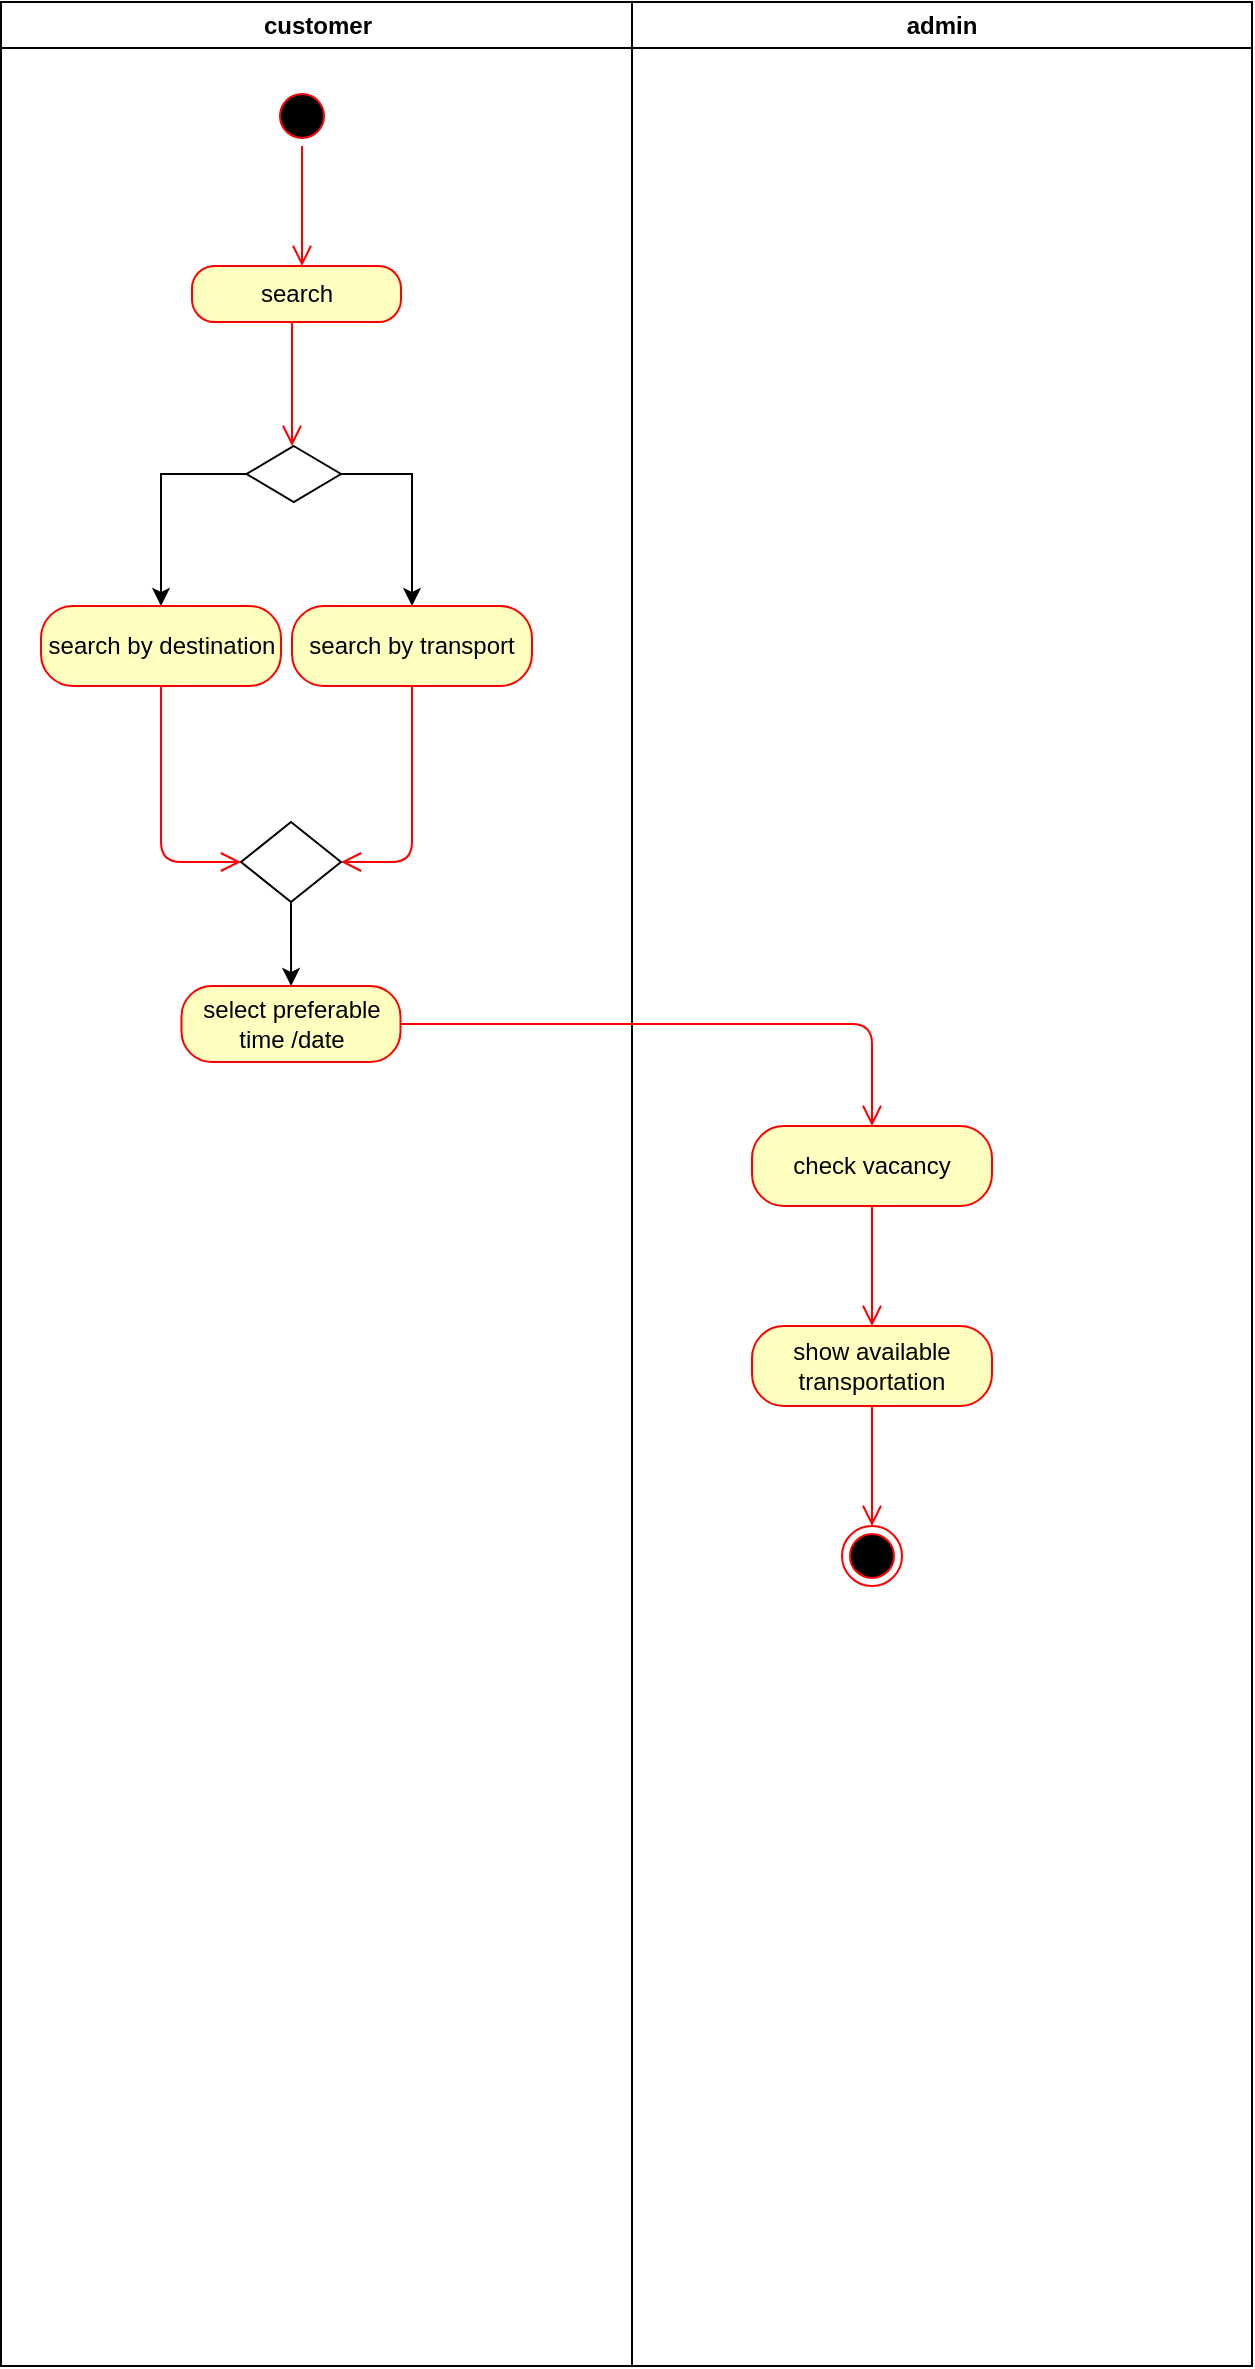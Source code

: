 <mxfile version="13.9.9" type="device" pages="3"><diagram name="Page-1" id="e7e014a7-5840-1c2e-5031-d8a46d1fe8dd"><mxGraphModel dx="868" dy="510" grid="1" gridSize="10" guides="1" tooltips="1" connect="1" arrows="1" fold="1" page="1" pageScale="1" pageWidth="1169" pageHeight="826" background="#ffffff" math="0" shadow="0"><root><mxCell id="0"/><mxCell id="1" parent="0"/><mxCell id="2" value="customer" style="swimlane;whiteSpace=wrap" parent="1" vertex="1"><mxGeometry x="164.5" y="128" width="315.5" height="1182" as="geometry"/></mxCell><mxCell id="qeOSUDJX1IPckVFcN7k8-5" value="" style="ellipse;html=1;shape=startState;fillColor=#000000;strokeColor=#ff0000;" parent="2" vertex="1"><mxGeometry x="135.5" y="42" width="30" height="30" as="geometry"/></mxCell><mxCell id="qeOSUDJX1IPckVFcN7k8-6" value="" style="edgeStyle=orthogonalEdgeStyle;html=1;verticalAlign=bottom;endArrow=open;endSize=8;strokeColor=#ff0000;" parent="2" source="qeOSUDJX1IPckVFcN7k8-5" edge="1"><mxGeometry relative="1" as="geometry"><mxPoint x="150.5" y="132" as="targetPoint"/><mxPoint x="150.5" y="62" as="sourcePoint"/><Array as="points"/></mxGeometry></mxCell><mxCell id="qeOSUDJX1IPckVFcN7k8-7" value="search" style="rounded=1;whiteSpace=wrap;html=1;arcSize=40;fontColor=#000000;fillColor=#ffffc0;strokeColor=#ff0000;" parent="2" vertex="1"><mxGeometry x="95.5" y="132" width="104.5" height="28" as="geometry"/></mxCell><mxCell id="qeOSUDJX1IPckVFcN7k8-8" value="" style="edgeStyle=orthogonalEdgeStyle;html=1;verticalAlign=bottom;endArrow=open;endSize=8;strokeColor=#ff0000;" parent="2" source="qeOSUDJX1IPckVFcN7k8-7" edge="1"><mxGeometry relative="1" as="geometry"><mxPoint x="145.5" y="222" as="targetPoint"/><Array as="points"><mxPoint x="146" y="191"/></Array></mxGeometry></mxCell><mxCell id="qeOSUDJX1IPckVFcN7k8-14" style="edgeStyle=orthogonalEdgeStyle;rounded=0;orthogonalLoop=1;jettySize=auto;html=1;exitX=0;exitY=0.5;exitDx=0;exitDy=0;entryX=0.5;entryY=0;entryDx=0;entryDy=0;" parent="2" source="qeOSUDJX1IPckVFcN7k8-9" target="qeOSUDJX1IPckVFcN7k8-12" edge="1"><mxGeometry relative="1" as="geometry"/></mxCell><mxCell id="qeOSUDJX1IPckVFcN7k8-15" style="edgeStyle=orthogonalEdgeStyle;rounded=0;orthogonalLoop=1;jettySize=auto;html=1;exitX=1;exitY=0.5;exitDx=0;exitDy=0;" parent="2" source="qeOSUDJX1IPckVFcN7k8-9" target="qeOSUDJX1IPckVFcN7k8-10" edge="1"><mxGeometry relative="1" as="geometry"/></mxCell><mxCell id="qeOSUDJX1IPckVFcN7k8-9" value="" style="rhombus;whiteSpace=wrap;html=1;" parent="2" vertex="1"><mxGeometry x="122.75" y="222" width="47.25" height="28" as="geometry"/></mxCell><mxCell id="qeOSUDJX1IPckVFcN7k8-12" value="search by destination" style="rounded=1;whiteSpace=wrap;html=1;arcSize=40;fontColor=#000000;fillColor=#ffffc0;strokeColor=#ff0000;" parent="2" vertex="1"><mxGeometry x="20" y="302" width="120" height="40" as="geometry"/></mxCell><mxCell id="qeOSUDJX1IPckVFcN7k8-13" value="" style="edgeStyle=orthogonalEdgeStyle;html=1;verticalAlign=bottom;endArrow=open;endSize=8;strokeColor=#ff0000;" parent="2" source="qeOSUDJX1IPckVFcN7k8-12" target="qeOSUDJX1IPckVFcN7k8-16" edge="1"><mxGeometry relative="1" as="geometry"><mxPoint x="115.5" y="422" as="targetPoint"/><Array as="points"><mxPoint x="80" y="430"/></Array></mxGeometry></mxCell><mxCell id="qeOSUDJX1IPckVFcN7k8-10" value="search by transport" style="rounded=1;whiteSpace=wrap;html=1;arcSize=40;fontColor=#000000;fillColor=#ffffc0;strokeColor=#ff0000;" parent="2" vertex="1"><mxGeometry x="145.5" y="302" width="120" height="40" as="geometry"/></mxCell><mxCell id="qeOSUDJX1IPckVFcN7k8-11" value="" style="edgeStyle=orthogonalEdgeStyle;html=1;verticalAlign=bottom;endArrow=open;endSize=8;strokeColor=#ff0000;entryX=1;entryY=0.5;entryDx=0;entryDy=0;" parent="2" source="qeOSUDJX1IPckVFcN7k8-10" target="qeOSUDJX1IPckVFcN7k8-16" edge="1"><mxGeometry relative="1" as="geometry"><mxPoint x="205.5" y="402" as="targetPoint"/></mxGeometry></mxCell><mxCell id="qeOSUDJX1IPckVFcN7k8-19" style="edgeStyle=orthogonalEdgeStyle;rounded=0;orthogonalLoop=1;jettySize=auto;html=1;exitX=0.5;exitY=1;exitDx=0;exitDy=0;" parent="2" source="qeOSUDJX1IPckVFcN7k8-16" target="qeOSUDJX1IPckVFcN7k8-17" edge="1"><mxGeometry relative="1" as="geometry"/></mxCell><mxCell id="qeOSUDJX1IPckVFcN7k8-16" value="" style="rhombus;whiteSpace=wrap;html=1;" parent="2" vertex="1"><mxGeometry x="120" y="410" width="50" height="40" as="geometry"/></mxCell><mxCell id="qeOSUDJX1IPckVFcN7k8-17" value="select preferable time /date" style="rounded=1;whiteSpace=wrap;html=1;arcSize=40;fontColor=#000000;fillColor=#ffffc0;strokeColor=#ff0000;" parent="2" vertex="1"><mxGeometry x="90.25" y="492" width="109.5" height="38" as="geometry"/></mxCell><mxCell id="3" value="admin" style="swimlane;whiteSpace=wrap;startSize=23;" parent="1" vertex="1"><mxGeometry x="480" y="128" width="310" height="1182" as="geometry"/></mxCell><mxCell id="qeOSUDJX1IPckVFcN7k8-20" value="check vacancy" style="rounded=1;whiteSpace=wrap;html=1;arcSize=40;fontColor=#000000;fillColor=#ffffc0;strokeColor=#ff0000;" parent="3" vertex="1"><mxGeometry x="60" y="562" width="120" height="40" as="geometry"/></mxCell><mxCell id="qeOSUDJX1IPckVFcN7k8-21" value="" style="edgeStyle=orthogonalEdgeStyle;html=1;verticalAlign=bottom;endArrow=open;endSize=8;strokeColor=#ff0000;" parent="3" source="qeOSUDJX1IPckVFcN7k8-20" edge="1"><mxGeometry relative="1" as="geometry"><mxPoint x="120" y="662" as="targetPoint"/></mxGeometry></mxCell><mxCell id="qeOSUDJX1IPckVFcN7k8-22" value="show available transportation" style="rounded=1;whiteSpace=wrap;html=1;arcSize=40;fontColor=#000000;fillColor=#ffffc0;strokeColor=#ff0000;" parent="3" vertex="1"><mxGeometry x="60" y="662" width="120" height="40" as="geometry"/></mxCell><mxCell id="qeOSUDJX1IPckVFcN7k8-23" value="" style="edgeStyle=orthogonalEdgeStyle;html=1;verticalAlign=bottom;endArrow=open;endSize=8;strokeColor=#ff0000;" parent="3" source="qeOSUDJX1IPckVFcN7k8-22" edge="1"><mxGeometry relative="1" as="geometry"><mxPoint x="120" y="762" as="targetPoint"/></mxGeometry></mxCell><mxCell id="qeOSUDJX1IPckVFcN7k8-24" value="" style="ellipse;html=1;shape=endState;fillColor=#000000;strokeColor=#ff0000;" parent="3" vertex="1"><mxGeometry x="105" y="762" width="30" height="30" as="geometry"/></mxCell><mxCell id="qeOSUDJX1IPckVFcN7k8-18" value="" style="edgeStyle=orthogonalEdgeStyle;html=1;verticalAlign=bottom;endArrow=open;endSize=8;strokeColor=#ff0000;entryX=0.5;entryY=0;entryDx=0;entryDy=0;" parent="1" source="qeOSUDJX1IPckVFcN7k8-17" target="qeOSUDJX1IPckVFcN7k8-20" edge="1"><mxGeometry relative="1" as="geometry"><mxPoint x="310" y="700" as="targetPoint"/></mxGeometry></mxCell></root></mxGraphModel></diagram><diagram id="DUa2So33EeLxDNttXJqI" name="Page-2"><mxGraphModel dx="868" dy="510" grid="1" gridSize="10" guides="1" tooltips="1" connect="1" arrows="1" fold="1" page="1" pageScale="1" pageWidth="850" pageHeight="1100" math="0" shadow="0"><root><mxCell id="S8MkwDy0rK4Bxry2hY4p-0"/><mxCell id="S8MkwDy0rK4Bxry2hY4p-1" parent="S8MkwDy0rK4Bxry2hY4p-0"/><mxCell id="S8MkwDy0rK4Bxry2hY4p-2" value="registered customer" style="swimlane;whiteSpace=wrap" parent="S8MkwDy0rK4Bxry2hY4p-1" vertex="1"><mxGeometry x="120" y="128" width="320" height="602" as="geometry"/></mxCell><mxCell id="cXTFLQsDy_EAc0htpzDO-0" value="" style="ellipse;html=1;shape=startState;fillColor=#000000;strokeColor=#ff0000;" parent="S8MkwDy0rK4Bxry2hY4p-2" vertex="1"><mxGeometry x="130" y="50" width="30" height="30" as="geometry"/></mxCell><mxCell id="cXTFLQsDy_EAc0htpzDO-1" value="" style="edgeStyle=orthogonalEdgeStyle;html=1;verticalAlign=bottom;endArrow=open;endSize=8;strokeColor=#ff0000;entryX=0.5;entryY=0;entryDx=0;entryDy=0;" parent="S8MkwDy0rK4Bxry2hY4p-2" target="cXTFLQsDy_EAc0htpzDO-2" edge="1"><mxGeometry relative="1" as="geometry"><mxPoint x="144.75" y="112" as="targetPoint"/><mxPoint x="145" y="72" as="sourcePoint"/><Array as="points"><mxPoint x="144.75" y="72"/><mxPoint x="144.75" y="72"/></Array></mxGeometry></mxCell><mxCell id="cXTFLQsDy_EAc0htpzDO-2" value="registration" style="rounded=1;whiteSpace=wrap;html=1;arcSize=40;fontColor=#000000;fillColor=#ffffc0;strokeColor=#ff0000;" parent="S8MkwDy0rK4Bxry2hY4p-2" vertex="1"><mxGeometry x="90" y="130" width="110" height="32" as="geometry"/></mxCell><mxCell id="cXTFLQsDy_EAc0htpzDO-3" value="" style="edgeStyle=orthogonalEdgeStyle;html=1;verticalAlign=bottom;endArrow=open;endSize=8;strokeColor=#ff0000;" parent="S8MkwDy0rK4Bxry2hY4p-2" source="cXTFLQsDy_EAc0htpzDO-2" edge="1"><mxGeometry relative="1" as="geometry"><mxPoint x="144.5" y="222" as="targetPoint"/></mxGeometry></mxCell><mxCell id="cXTFLQsDy_EAc0htpzDO-9" style="edgeStyle=orthogonalEdgeStyle;rounded=0;orthogonalLoop=1;jettySize=auto;html=1;exitX=0;exitY=0.5;exitDx=0;exitDy=0;strokeColor=#FF0000;endArrow=open;endFill=0;" parent="S8MkwDy0rK4Bxry2hY4p-2" source="cXTFLQsDy_EAc0htpzDO-4" target="cXTFLQsDy_EAc0htpzDO-5" edge="1"><mxGeometry relative="1" as="geometry"/></mxCell><mxCell id="cXTFLQsDy_EAc0htpzDO-10" style="edgeStyle=orthogonalEdgeStyle;rounded=0;orthogonalLoop=1;jettySize=auto;html=1;exitX=1;exitY=0.5;exitDx=0;exitDy=0;entryX=0.5;entryY=0;entryDx=0;entryDy=0;strokeColor=#FF0000;endArrow=open;endFill=0;" parent="S8MkwDy0rK4Bxry2hY4p-2" source="cXTFLQsDy_EAc0htpzDO-4" target="cXTFLQsDy_EAc0htpzDO-7" edge="1"><mxGeometry relative="1" as="geometry"/></mxCell><mxCell id="cXTFLQsDy_EAc0htpzDO-4" value="" style="rhombus;whiteSpace=wrap;html=1;strokeColor=#FF0000;" parent="S8MkwDy0rK4Bxry2hY4p-2" vertex="1"><mxGeometry x="124.5" y="222" width="40" height="38" as="geometry"/></mxCell><mxCell id="cXTFLQsDy_EAc0htpzDO-5" value="By email" style="rounded=1;whiteSpace=wrap;html=1;arcSize=40;fontColor=#000000;fillColor=#ffffc0;strokeColor=#ff0000;" parent="S8MkwDy0rK4Bxry2hY4p-2" vertex="1"><mxGeometry x="30" y="290" width="100" height="32" as="geometry"/></mxCell><mxCell id="cXTFLQsDy_EAc0htpzDO-6" value="" style="edgeStyle=orthogonalEdgeStyle;html=1;verticalAlign=bottom;endArrow=open;endSize=8;strokeColor=#ff0000;entryX=0;entryY=0.5;entryDx=0;entryDy=0;" parent="S8MkwDy0rK4Bxry2hY4p-2" source="cXTFLQsDy_EAc0htpzDO-5" target="HuJUpIb_npVlXWp3IgbH-0" edge="1"><mxGeometry relative="1" as="geometry"><mxPoint x="80" y="382" as="targetPoint"/></mxGeometry></mxCell><mxCell id="cXTFLQsDy_EAc0htpzDO-7" value="by phone no" style="rounded=1;whiteSpace=wrap;html=1;arcSize=40;fontColor=#000000;fillColor=#ffffc0;strokeColor=#ff0000;" parent="S8MkwDy0rK4Bxry2hY4p-2" vertex="1"><mxGeometry x="170" y="290" width="100" height="32" as="geometry"/></mxCell><mxCell id="cXTFLQsDy_EAc0htpzDO-8" value="" style="edgeStyle=orthogonalEdgeStyle;html=1;verticalAlign=bottom;endArrow=open;endSize=8;strokeColor=#ff0000;entryX=1;entryY=0.5;entryDx=0;entryDy=0;" parent="S8MkwDy0rK4Bxry2hY4p-2" source="cXTFLQsDy_EAc0htpzDO-7" target="HuJUpIb_npVlXWp3IgbH-0" edge="1"><mxGeometry relative="1" as="geometry"><mxPoint x="219.5" y="382" as="targetPoint"/></mxGeometry></mxCell><mxCell id="HuJUpIb_npVlXWp3IgbH-0" value="" style="rhombus;whiteSpace=wrap;html=1;strokeColor=#CC0000;" parent="S8MkwDy0rK4Bxry2hY4p-2" vertex="1"><mxGeometry x="130" y="372" width="40" height="30" as="geometry"/></mxCell><mxCell id="S8MkwDy0rK4Bxry2hY4p-3" value="admin" style="swimlane;whiteSpace=wrap" parent="S8MkwDy0rK4Bxry2hY4p-1" vertex="1"><mxGeometry x="440" y="128" width="270" height="602" as="geometry"/></mxCell><mxCell id="HuJUpIb_npVlXWp3IgbH-1" value="Confirm registration" style="rounded=1;whiteSpace=wrap;html=1;arcSize=40;fontColor=#000000;fillColor=#ffffc0;strokeColor=#ff0000;" parent="S8MkwDy0rK4Bxry2hY4p-3" vertex="1"><mxGeometry x="100.25" y="453" width="120" height="40" as="geometry"/></mxCell><mxCell id="HuJUpIb_npVlXWp3IgbH-2" value="" style="edgeStyle=orthogonalEdgeStyle;html=1;verticalAlign=bottom;endArrow=open;endSize=8;strokeColor=#ff0000;" parent="S8MkwDy0rK4Bxry2hY4p-3" source="HuJUpIb_npVlXWp3IgbH-1" edge="1"><mxGeometry relative="1" as="geometry"><mxPoint x="160.25" y="543" as="targetPoint"/></mxGeometry></mxCell><mxCell id="uneC9QpCasxRFeMN2yu6-0" value="" style="ellipse;html=1;shape=endState;fillColor=#000000;strokeColor=#ff0000;" parent="S8MkwDy0rK4Bxry2hY4p-3" vertex="1"><mxGeometry x="145.25" y="543" width="30" height="30" as="geometry"/></mxCell><mxCell id="uneC9QpCasxRFeMN2yu6-1" style="edgeStyle=orthogonalEdgeStyle;rounded=0;orthogonalLoop=1;jettySize=auto;html=1;exitX=0.5;exitY=1;exitDx=0;exitDy=0;strokeColor=#FF0000;entryX=0;entryY=0.5;entryDx=0;entryDy=0;" parent="S8MkwDy0rK4Bxry2hY4p-1" source="HuJUpIb_npVlXWp3IgbH-0" target="HuJUpIb_npVlXWp3IgbH-1" edge="1"><mxGeometry relative="1" as="geometry"><mxPoint x="520.25" y="542" as="targetPoint"/><Array as="points"><mxPoint x="270" y="601"/></Array></mxGeometry></mxCell><mxCell id="uneC9QpCasxRFeMN2yu6-7" value="Registration" style="rounded=0;whiteSpace=wrap;html=1;fillColor=#FFFFFF;strokeColor=#1F1F1F;" parent="S8MkwDy0rK4Bxry2hY4p-1" vertex="1"><mxGeometry x="120" y="100" width="590" height="28" as="geometry"/></mxCell></root></mxGraphModel></diagram><diagram id="KPnn68Y6d3oHy4AVFa9a" name="Page-3"><mxGraphModel dx="868" dy="510" grid="1" gridSize="10" guides="1" tooltips="1" connect="1" arrows="1" fold="1" page="1" pageScale="1" pageWidth="850" pageHeight="1100" math="0" shadow="0"><root><mxCell id="OeTExDT763Gsxi2jexqy-0"/><mxCell id="OeTExDT763Gsxi2jexqy-1" parent="OeTExDT763Gsxi2jexqy-0"/><mxCell id="KwCaa0-1n49svCzgDpUr-0" value="registered customer" style="swimlane;whiteSpace=wrap" parent="OeTExDT763Gsxi2jexqy-1" vertex="1"><mxGeometry x="40" y="120" width="420" height="1250" as="geometry"/></mxCell><mxCell id="KwCaa0-1n49svCzgDpUr-19" value="" style="ellipse;html=1;shape=startState;fillColor=#000000;strokeColor=#ff0000;" parent="KwCaa0-1n49svCzgDpUr-0" vertex="1"><mxGeometry x="170" y="52" width="30" height="30" as="geometry"/></mxCell><mxCell id="KwCaa0-1n49svCzgDpUr-20" value="" style="edgeStyle=orthogonalEdgeStyle;html=1;verticalAlign=bottom;endArrow=open;endSize=8;strokeColor=#ff0000;" parent="KwCaa0-1n49svCzgDpUr-0" source="KwCaa0-1n49svCzgDpUr-19" edge="1"><mxGeometry relative="1" as="geometry"><mxPoint x="185" y="152" as="targetPoint"/><Array as="points"><mxPoint x="185" y="102"/><mxPoint x="185" y="102"/></Array></mxGeometry></mxCell><mxCell id="KwCaa0-1n49svCzgDpUr-21" value="Select transport" style="rounded=1;whiteSpace=wrap;html=1;arcSize=40;fontColor=#000000;fillColor=#ffffc0;strokeColor=#ff0000;" parent="KwCaa0-1n49svCzgDpUr-0" vertex="1"><mxGeometry x="130" y="152" width="120" height="40" as="geometry"/></mxCell><mxCell id="KwCaa0-1n49svCzgDpUr-22" value="" style="edgeStyle=orthogonalEdgeStyle;html=1;verticalAlign=bottom;endArrow=open;endSize=8;strokeColor=#ff0000;" parent="KwCaa0-1n49svCzgDpUr-0" source="KwCaa0-1n49svCzgDpUr-21" edge="1"><mxGeometry relative="1" as="geometry"><mxPoint x="190" y="252" as="targetPoint"/></mxGeometry></mxCell><mxCell id="KwCaa0-1n49svCzgDpUr-23" value="select seat type" style="rounded=1;whiteSpace=wrap;html=1;arcSize=40;fontColor=#000000;fillColor=#ffffc0;strokeColor=#ff0000;" parent="KwCaa0-1n49svCzgDpUr-0" vertex="1"><mxGeometry x="130" y="251" width="120" height="40" as="geometry"/></mxCell><mxCell id="KwCaa0-1n49svCzgDpUr-24" value="" style="edgeStyle=orthogonalEdgeStyle;html=1;verticalAlign=bottom;endArrow=open;endSize=8;strokeColor=#ff0000;" parent="KwCaa0-1n49svCzgDpUr-0" source="KwCaa0-1n49svCzgDpUr-23" edge="1"><mxGeometry relative="1" as="geometry"><mxPoint x="190" y="351" as="targetPoint"/></mxGeometry></mxCell><mxCell id="KwCaa0-1n49svCzgDpUr-32" style="edgeStyle=orthogonalEdgeStyle;rounded=0;orthogonalLoop=1;jettySize=auto;html=1;exitX=0;exitY=0.5;exitDx=0;exitDy=0;endArrow=open;endFill=0;strokeColor=#FF0000;" parent="KwCaa0-1n49svCzgDpUr-0" source="KwCaa0-1n49svCzgDpUr-25" target="KwCaa0-1n49svCzgDpUr-29" edge="1"><mxGeometry relative="1" as="geometry"/></mxCell><mxCell id="KwCaa0-1n49svCzgDpUr-33" style="edgeStyle=orthogonalEdgeStyle;rounded=0;orthogonalLoop=1;jettySize=auto;html=1;exitX=1;exitY=0.5;exitDx=0;exitDy=0;entryX=0.609;entryY=-0.071;entryDx=0;entryDy=0;entryPerimeter=0;endArrow=open;endFill=0;strokeColor=#FF0000;" parent="KwCaa0-1n49svCzgDpUr-0" source="KwCaa0-1n49svCzgDpUr-25" target="KwCaa0-1n49svCzgDpUr-27" edge="1"><mxGeometry relative="1" as="geometry"/></mxCell><mxCell id="KwCaa0-1n49svCzgDpUr-25" value="" style="rhombus;whiteSpace=wrap;html=1;fillColor=#FFFFFF;strokeColor=#FF0000;" parent="KwCaa0-1n49svCzgDpUr-0" vertex="1"><mxGeometry x="170" y="352" width="40" height="30" as="geometry"/></mxCell><mxCell id="KwCaa0-1n49svCzgDpUr-29" value="A class" style="rounded=1;whiteSpace=wrap;html=1;arcSize=40;fontColor=#000000;fillColor=#ffffc0;strokeColor=#ff0000;" parent="KwCaa0-1n49svCzgDpUr-0" vertex="1"><mxGeometry x="50" y="392" width="120" height="32" as="geometry"/></mxCell><mxCell id="KwCaa0-1n49svCzgDpUr-30" value="" style="edgeStyle=orthogonalEdgeStyle;html=1;verticalAlign=bottom;endArrow=open;endSize=8;strokeColor=#ff0000;entryX=0;entryY=0.5;entryDx=0;entryDy=0;" parent="KwCaa0-1n49svCzgDpUr-0" source="KwCaa0-1n49svCzgDpUr-29" target="KwCaa0-1n49svCzgDpUr-34" edge="1"><mxGeometry relative="1" as="geometry"><mxPoint x="110" y="484" as="targetPoint"/></mxGeometry></mxCell><mxCell id="KwCaa0-1n49svCzgDpUr-27" value="B class" style="rounded=1;whiteSpace=wrap;html=1;arcSize=40;fontColor=#000000;fillColor=#ffffc0;strokeColor=#ff0000;" parent="KwCaa0-1n49svCzgDpUr-0" vertex="1"><mxGeometry x="200" y="392" width="110" height="28" as="geometry"/></mxCell><mxCell id="KwCaa0-1n49svCzgDpUr-34" value="" style="rhombus;whiteSpace=wrap;html=1;fillColor=#FFFFFF;strokeColor=#FF0000;" parent="KwCaa0-1n49svCzgDpUr-0" vertex="1"><mxGeometry x="170" y="500" width="40" height="40" as="geometry"/></mxCell><mxCell id="KwCaa0-1n49svCzgDpUr-28" value="" style="edgeStyle=orthogonalEdgeStyle;html=1;verticalAlign=bottom;endArrow=open;endSize=8;strokeColor=#ff0000;entryX=1;entryY=0.5;entryDx=0;entryDy=0;" parent="KwCaa0-1n49svCzgDpUr-0" source="KwCaa0-1n49svCzgDpUr-27" target="KwCaa0-1n49svCzgDpUr-34" edge="1"><mxGeometry relative="1" as="geometry"><mxPoint x="255" y="482" as="targetPoint"/><Array as="points"><mxPoint x="255" y="520"/></Array></mxGeometry></mxCell><mxCell id="KwCaa0-1n49svCzgDpUr-63" style="edgeStyle=orthogonalEdgeStyle;rounded=0;orthogonalLoop=1;jettySize=auto;html=1;exitX=0;exitY=0.5;exitDx=0;exitDy=0;entryX=0.5;entryY=0;entryDx=0;entryDy=0;endArrow=open;endFill=0;strokeColor=#FF0000;" parent="KwCaa0-1n49svCzgDpUr-0" source="KwCaa0-1n49svCzgDpUr-47" target="KwCaa0-1n49svCzgDpUr-60" edge="1"><mxGeometry relative="1" as="geometry"/></mxCell><mxCell id="KwCaa0-1n49svCzgDpUr-47" value="pay bill?" style="rhombus;whiteSpace=wrap;html=1;fillColor=#ffffc0;strokeColor=#ff0000;" parent="KwCaa0-1n49svCzgDpUr-0" vertex="1"><mxGeometry x="140" y="682" width="80" height="40" as="geometry"/></mxCell><mxCell id="KwCaa0-1n49svCzgDpUr-48" value="no" style="edgeStyle=orthogonalEdgeStyle;html=1;align=left;verticalAlign=bottom;endArrow=open;endSize=8;strokeColor=#ff0000;entryX=1;entryY=0.5;entryDx=0;entryDy=0;" parent="KwCaa0-1n49svCzgDpUr-0" source="KwCaa0-1n49svCzgDpUr-47" target="KwCaa0-1n49svCzgDpUr-69" edge="1"><mxGeometry x="-1" relative="1" as="geometry"><mxPoint x="740" y="1243" as="targetPoint"/><Array as="points"><mxPoint x="740" y="702"/><mxPoint x="740" y="1216"/></Array></mxGeometry></mxCell><mxCell id="KwCaa0-1n49svCzgDpUr-50" value="credit card info" style="rounded=1;whiteSpace=wrap;html=1;arcSize=40;fontColor=#000000;fillColor=#ffffc0;strokeColor=#ff0000;" parent="KwCaa0-1n49svCzgDpUr-0" vertex="1"><mxGeometry x="80" y="822" width="120" height="40" as="geometry"/></mxCell><mxCell id="KwCaa0-1n49svCzgDpUr-62" style="edgeStyle=orthogonalEdgeStyle;rounded=0;orthogonalLoop=1;jettySize=auto;html=1;exitX=0.5;exitY=1;exitDx=0;exitDy=0;entryX=0.5;entryY=0;entryDx=0;entryDy=0;endArrow=open;endFill=0;strokeColor=#FF0000;" parent="KwCaa0-1n49svCzgDpUr-0" source="KwCaa0-1n49svCzgDpUr-60" target="KwCaa0-1n49svCzgDpUr-50" edge="1"><mxGeometry relative="1" as="geometry"/></mxCell><mxCell id="KwCaa0-1n49svCzgDpUr-60" value="" style="rhombus;whiteSpace=wrap;html=1;fillColor=#FFFFFF;strokeColor=#FF0000;" parent="KwCaa0-1n49svCzgDpUr-0" vertex="1"><mxGeometry x="110" y="762" width="60" height="40" as="geometry"/></mxCell><mxCell id="KwCaa0-1n49svCzgDpUr-67" value="Confirm" style="rounded=1;whiteSpace=wrap;html=1;arcSize=40;fontColor=#000000;fillColor=#ffffc0;strokeColor=#ff0000;" parent="KwCaa0-1n49svCzgDpUr-0" vertex="1"><mxGeometry x="150" y="1102" width="120" height="40" as="geometry"/></mxCell><mxCell id="KwCaa0-1n49svCzgDpUr-68" value="" style="edgeStyle=orthogonalEdgeStyle;html=1;verticalAlign=bottom;endArrow=open;endSize=8;strokeColor=#ff0000;" parent="KwCaa0-1n49svCzgDpUr-0" source="KwCaa0-1n49svCzgDpUr-67" edge="1"><mxGeometry relative="1" as="geometry"><mxPoint x="210" y="1202" as="targetPoint"/></mxGeometry></mxCell><mxCell id="KwCaa0-1n49svCzgDpUr-69" value="" style="ellipse;html=1;shape=endState;fillColor=#000000;strokeColor=#ff0000;" parent="KwCaa0-1n49svCzgDpUr-0" vertex="1"><mxGeometry x="195" y="1202" width="30" height="28" as="geometry"/></mxCell><mxCell id="KwCaa0-1n49svCzgDpUr-64" value="yes" style="text;html=1;align=center;verticalAlign=middle;resizable=0;points=[];autosize=1;" parent="KwCaa0-1n49svCzgDpUr-0" vertex="1"><mxGeometry x="140" y="742" width="30" height="20" as="geometry"/></mxCell><mxCell id="KwCaa0-1n49svCzgDpUr-13" value="admin" style="swimlane;whiteSpace=wrap" parent="OeTExDT763Gsxi2jexqy-1" vertex="1"><mxGeometry x="460" y="120" width="380" height="1250" as="geometry"/></mxCell><mxCell id="KwCaa0-1n49svCzgDpUr-40" value="show amount" style="rounded=1;whiteSpace=wrap;html=1;arcSize=40;fontColor=#000000;fillColor=#ffffc0;strokeColor=#ff0000;" parent="KwCaa0-1n49svCzgDpUr-13" vertex="1"><mxGeometry x="140" y="562" width="110" height="28" as="geometry"/></mxCell><mxCell id="KwCaa0-1n49svCzgDpUr-53" value="verify credit card info" style="rounded=1;whiteSpace=wrap;html=1;arcSize=40;fontColor=#000000;fillColor=#ffffc0;strokeColor=#ff0000;" parent="KwCaa0-1n49svCzgDpUr-13" vertex="1"><mxGeometry x="120" y="900" width="120" height="40" as="geometry"/></mxCell><mxCell id="KwCaa0-1n49svCzgDpUr-54" value="" style="edgeStyle=orthogonalEdgeStyle;html=1;verticalAlign=bottom;endArrow=open;endSize=8;strokeColor=#ff0000;entryX=0.5;entryY=0;entryDx=0;entryDy=0;" parent="KwCaa0-1n49svCzgDpUr-13" source="KwCaa0-1n49svCzgDpUr-53" target="KwCaa0-1n49svCzgDpUr-55" edge="1"><mxGeometry relative="1" as="geometry"><mxPoint x="150" y="982" as="targetPoint"/><Array as="points"><mxPoint x="180" y="961"/><mxPoint x="150" y="961"/><mxPoint x="150" y="980"/></Array></mxGeometry></mxCell><mxCell id="KwCaa0-1n49svCzgDpUr-55" value="credit info" style="rhombus;whiteSpace=wrap;html=1;fillColor=#ffffc0;strokeColor=#ff0000;" parent="KwCaa0-1n49svCzgDpUr-13" vertex="1"><mxGeometry x="110" y="990" width="80" height="40" as="geometry"/></mxCell><mxCell id="KwCaa0-1n49svCzgDpUr-43" style="edgeStyle=orthogonalEdgeStyle;rounded=0;orthogonalLoop=1;jettySize=auto;html=1;exitX=0.5;exitY=1;exitDx=0;exitDy=0;entryX=0;entryY=0.75;entryDx=0;entryDy=0;endArrow=open;endFill=0;strokeColor=#FF0000;" parent="OeTExDT763Gsxi2jexqy-1" source="KwCaa0-1n49svCzgDpUr-34" target="KwCaa0-1n49svCzgDpUr-40" edge="1"><mxGeometry relative="1" as="geometry"/></mxCell><mxCell id="KwCaa0-1n49svCzgDpUr-41" value="" style="edgeStyle=orthogonalEdgeStyle;html=1;verticalAlign=bottom;endArrow=open;endSize=8;strokeColor=#ff0000;entryX=0.5;entryY=0;entryDx=0;entryDy=0;" parent="OeTExDT763Gsxi2jexqy-1" source="KwCaa0-1n49svCzgDpUr-40" target="KwCaa0-1n49svCzgDpUr-47" edge="1"><mxGeometry relative="1" as="geometry"><mxPoint x="300" y="780.5" as="targetPoint"/><Array as="points"><mxPoint x="645" y="780"/><mxPoint x="220" y="780"/></Array></mxGeometry></mxCell><mxCell id="KwCaa0-1n49svCzgDpUr-51" value="" style="edgeStyle=orthogonalEdgeStyle;html=1;verticalAlign=bottom;endArrow=open;endSize=8;strokeColor=#ff0000;entryX=0;entryY=0.5;entryDx=0;entryDy=0;" parent="OeTExDT763Gsxi2jexqy-1" source="KwCaa0-1n49svCzgDpUr-50" target="KwCaa0-1n49svCzgDpUr-53" edge="1"><mxGeometry relative="1" as="geometry"><mxPoint x="190" y="1140" as="targetPoint"/><Array as="points"><mxPoint x="180" y="1040"/><mxPoint x="550" y="1040"/></Array></mxGeometry></mxCell><mxCell id="KwCaa0-1n49svCzgDpUr-65" style="edgeStyle=orthogonalEdgeStyle;rounded=0;orthogonalLoop=1;jettySize=auto;html=1;exitX=0;exitY=0.5;exitDx=0;exitDy=0;entryX=0;entryY=0.5;entryDx=0;entryDy=0;endArrow=open;endFill=0;strokeColor=#FF0000;" parent="OeTExDT763Gsxi2jexqy-1" source="KwCaa0-1n49svCzgDpUr-55" target="KwCaa0-1n49svCzgDpUr-60" edge="1"><mxGeometry relative="1" as="geometry"><Array as="points"><mxPoint x="570" y="1130"/><mxPoint x="80" y="1130"/><mxPoint x="80" y="892"/></Array></mxGeometry></mxCell><mxCell id="KwCaa0-1n49svCzgDpUr-66" value="no" style="text;html=1;align=center;verticalAlign=middle;resizable=0;points=[];autosize=1;" parent="OeTExDT763Gsxi2jexqy-1" vertex="1"><mxGeometry x="535" y="1110" width="30" height="20" as="geometry"/></mxCell><mxCell id="KwCaa0-1n49svCzgDpUr-57" value="yes" style="edgeStyle=orthogonalEdgeStyle;html=1;align=left;verticalAlign=top;endArrow=open;endSize=8;strokeColor=#ff0000;" parent="OeTExDT763Gsxi2jexqy-1" source="KwCaa0-1n49svCzgDpUr-55" target="KwCaa0-1n49svCzgDpUr-67" edge="1"><mxGeometry x="-0.628" y="-30" relative="1" as="geometry"><mxPoint x="630" y="1200" as="targetPoint"/><Array as="points"><mxPoint x="610" y="1190"/><mxPoint x="250" y="1190"/></Array><mxPoint as="offset"/></mxGeometry></mxCell><mxCell id="KwCaa0-1n49svCzgDpUr-70" value="paybill" style="rounded=0;whiteSpace=wrap;html=1;strokeColor=#1F1F1F;fillColor=#FFFFFF;" parent="OeTExDT763Gsxi2jexqy-1" vertex="1"><mxGeometry x="40" y="90" width="800" height="30" as="geometry"/></mxCell></root></mxGraphModel></diagram></mxfile>